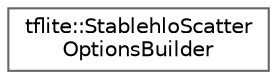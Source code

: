 digraph "Graphical Class Hierarchy"
{
 // LATEX_PDF_SIZE
  bgcolor="transparent";
  edge [fontname=Helvetica,fontsize=10,labelfontname=Helvetica,labelfontsize=10];
  node [fontname=Helvetica,fontsize=10,shape=box,height=0.2,width=0.4];
  rankdir="LR";
  Node0 [id="Node000000",label="tflite::StablehloScatter\lOptionsBuilder",height=0.2,width=0.4,color="grey40", fillcolor="white", style="filled",URL="$structtflite_1_1_stablehlo_scatter_options_builder.html",tooltip=" "];
}
